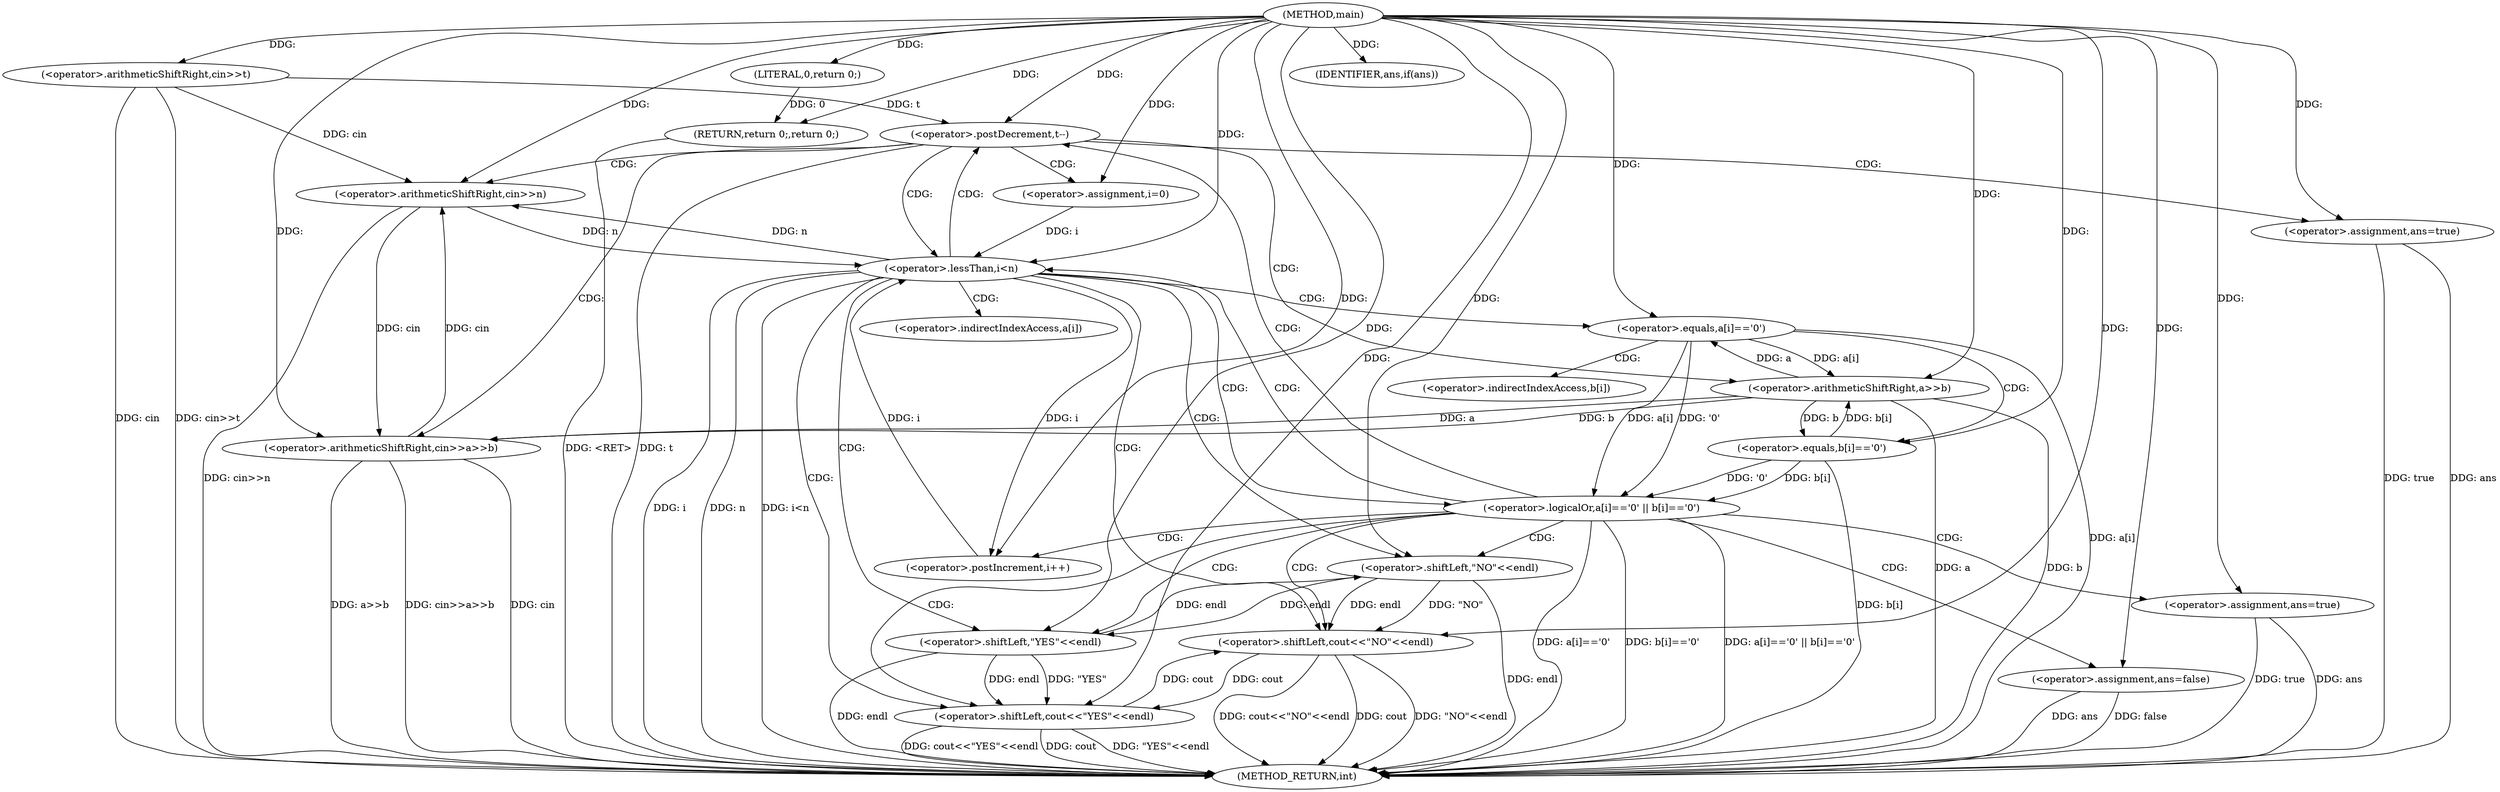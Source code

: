 digraph "main" {  
"1000101" [label = "(METHOD,main)" ]
"1000176" [label = "(METHOD_RETURN,int)" ]
"1000104" [label = "(<operator>.arithmeticShiftRight,cin>>t)" ]
"1000174" [label = "(RETURN,return 0;,return 0;)" ]
"1000108" [label = "(<operator>.postDecrement,t--)" ]
"1000175" [label = "(LITERAL,0,return 0;)" ]
"1000112" [label = "(<operator>.arithmeticShiftRight,cin>>n)" ]
"1000117" [label = "(<operator>.arithmeticShiftRight,cin>>a>>b)" ]
"1000123" [label = "(<operator>.assignment,ans=true)" ]
"1000128" [label = "(<operator>.assignment,i=0)" ]
"1000131" [label = "(<operator>.lessThan,i<n)" ]
"1000134" [label = "(<operator>.postIncrement,i++)" ]
"1000160" [label = "(IDENTIFIER,ans,if(ans))" ]
"1000119" [label = "(<operator>.arithmeticShiftRight,a>>b)" ]
"1000162" [label = "(<operator>.shiftLeft,cout<<\"YES\"<<endl)" ]
"1000138" [label = "(<operator>.logicalOr,a[i]=='0' || b[i]=='0')" ]
"1000169" [label = "(<operator>.shiftLeft,cout<<\"NO\"<<endl)" ]
"1000150" [label = "(<operator>.assignment,ans=true)" ]
"1000164" [label = "(<operator>.shiftLeft,\"YES\"<<endl)" ]
"1000139" [label = "(<operator>.equals,a[i]=='0')" ]
"1000144" [label = "(<operator>.equals,b[i]=='0')" ]
"1000155" [label = "(<operator>.assignment,ans=false)" ]
"1000171" [label = "(<operator>.shiftLeft,\"NO\"<<endl)" ]
"1000140" [label = "(<operator>.indirectIndexAccess,a[i])" ]
"1000145" [label = "(<operator>.indirectIndexAccess,b[i])" ]
  "1000174" -> "1000176"  [ label = "DDG: <RET>"] 
  "1000104" -> "1000176"  [ label = "DDG: cin"] 
  "1000104" -> "1000176"  [ label = "DDG: cin>>t"] 
  "1000108" -> "1000176"  [ label = "DDG: t"] 
  "1000112" -> "1000176"  [ label = "DDG: cin>>n"] 
  "1000117" -> "1000176"  [ label = "DDG: cin"] 
  "1000119" -> "1000176"  [ label = "DDG: a"] 
  "1000119" -> "1000176"  [ label = "DDG: b"] 
  "1000117" -> "1000176"  [ label = "DDG: a>>b"] 
  "1000117" -> "1000176"  [ label = "DDG: cin>>a>>b"] 
  "1000123" -> "1000176"  [ label = "DDG: ans"] 
  "1000123" -> "1000176"  [ label = "DDG: true"] 
  "1000131" -> "1000176"  [ label = "DDG: i"] 
  "1000131" -> "1000176"  [ label = "DDG: n"] 
  "1000131" -> "1000176"  [ label = "DDG: i<n"] 
  "1000139" -> "1000176"  [ label = "DDG: a[i]"] 
  "1000138" -> "1000176"  [ label = "DDG: a[i]=='0'"] 
  "1000144" -> "1000176"  [ label = "DDG: b[i]"] 
  "1000138" -> "1000176"  [ label = "DDG: b[i]=='0'"] 
  "1000138" -> "1000176"  [ label = "DDG: a[i]=='0' || b[i]=='0'"] 
  "1000155" -> "1000176"  [ label = "DDG: ans"] 
  "1000169" -> "1000176"  [ label = "DDG: cout"] 
  "1000171" -> "1000176"  [ label = "DDG: endl"] 
  "1000169" -> "1000176"  [ label = "DDG: \"NO\"<<endl"] 
  "1000169" -> "1000176"  [ label = "DDG: cout<<\"NO\"<<endl"] 
  "1000162" -> "1000176"  [ label = "DDG: cout"] 
  "1000164" -> "1000176"  [ label = "DDG: endl"] 
  "1000162" -> "1000176"  [ label = "DDG: \"YES\"<<endl"] 
  "1000162" -> "1000176"  [ label = "DDG: cout<<\"YES\"<<endl"] 
  "1000150" -> "1000176"  [ label = "DDG: ans"] 
  "1000150" -> "1000176"  [ label = "DDG: true"] 
  "1000155" -> "1000176"  [ label = "DDG: false"] 
  "1000175" -> "1000174"  [ label = "DDG: 0"] 
  "1000101" -> "1000174"  [ label = "DDG: "] 
  "1000101" -> "1000104"  [ label = "DDG: "] 
  "1000101" -> "1000175"  [ label = "DDG: "] 
  "1000104" -> "1000108"  [ label = "DDG: t"] 
  "1000101" -> "1000108"  [ label = "DDG: "] 
  "1000101" -> "1000123"  [ label = "DDG: "] 
  "1000104" -> "1000112"  [ label = "DDG: cin"] 
  "1000117" -> "1000112"  [ label = "DDG: cin"] 
  "1000101" -> "1000112"  [ label = "DDG: "] 
  "1000131" -> "1000112"  [ label = "DDG: n"] 
  "1000112" -> "1000117"  [ label = "DDG: cin"] 
  "1000101" -> "1000117"  [ label = "DDG: "] 
  "1000119" -> "1000117"  [ label = "DDG: a"] 
  "1000119" -> "1000117"  [ label = "DDG: b"] 
  "1000101" -> "1000128"  [ label = "DDG: "] 
  "1000101" -> "1000160"  [ label = "DDG: "] 
  "1000139" -> "1000119"  [ label = "DDG: a[i]"] 
  "1000101" -> "1000119"  [ label = "DDG: "] 
  "1000144" -> "1000119"  [ label = "DDG: b[i]"] 
  "1000128" -> "1000131"  [ label = "DDG: i"] 
  "1000134" -> "1000131"  [ label = "DDG: i"] 
  "1000101" -> "1000131"  [ label = "DDG: "] 
  "1000112" -> "1000131"  [ label = "DDG: n"] 
  "1000131" -> "1000134"  [ label = "DDG: i"] 
  "1000101" -> "1000134"  [ label = "DDG: "] 
  "1000169" -> "1000162"  [ label = "DDG: cout"] 
  "1000101" -> "1000162"  [ label = "DDG: "] 
  "1000164" -> "1000162"  [ label = "DDG: \"YES\""] 
  "1000164" -> "1000162"  [ label = "DDG: endl"] 
  "1000139" -> "1000138"  [ label = "DDG: '0'"] 
  "1000139" -> "1000138"  [ label = "DDG: a[i]"] 
  "1000144" -> "1000138"  [ label = "DDG: '0'"] 
  "1000144" -> "1000138"  [ label = "DDG: b[i]"] 
  "1000101" -> "1000150"  [ label = "DDG: "] 
  "1000101" -> "1000164"  [ label = "DDG: "] 
  "1000171" -> "1000164"  [ label = "DDG: endl"] 
  "1000162" -> "1000169"  [ label = "DDG: cout"] 
  "1000101" -> "1000169"  [ label = "DDG: "] 
  "1000171" -> "1000169"  [ label = "DDG: \"NO\""] 
  "1000171" -> "1000169"  [ label = "DDG: endl"] 
  "1000119" -> "1000139"  [ label = "DDG: a"] 
  "1000101" -> "1000139"  [ label = "DDG: "] 
  "1000119" -> "1000144"  [ label = "DDG: b"] 
  "1000101" -> "1000144"  [ label = "DDG: "] 
  "1000101" -> "1000155"  [ label = "DDG: "] 
  "1000101" -> "1000171"  [ label = "DDG: "] 
  "1000164" -> "1000171"  [ label = "DDG: endl"] 
  "1000108" -> "1000117"  [ label = "CDG: "] 
  "1000108" -> "1000128"  [ label = "CDG: "] 
  "1000108" -> "1000119"  [ label = "CDG: "] 
  "1000108" -> "1000112"  [ label = "CDG: "] 
  "1000108" -> "1000131"  [ label = "CDG: "] 
  "1000108" -> "1000123"  [ label = "CDG: "] 
  "1000131" -> "1000139"  [ label = "CDG: "] 
  "1000131" -> "1000108"  [ label = "CDG: "] 
  "1000131" -> "1000140"  [ label = "CDG: "] 
  "1000131" -> "1000138"  [ label = "CDG: "] 
  "1000131" -> "1000164"  [ label = "CDG: "] 
  "1000131" -> "1000169"  [ label = "CDG: "] 
  "1000131" -> "1000171"  [ label = "CDG: "] 
  "1000131" -> "1000162"  [ label = "CDG: "] 
  "1000138" -> "1000150"  [ label = "CDG: "] 
  "1000138" -> "1000131"  [ label = "CDG: "] 
  "1000138" -> "1000155"  [ label = "CDG: "] 
  "1000138" -> "1000134"  [ label = "CDG: "] 
  "1000138" -> "1000108"  [ label = "CDG: "] 
  "1000138" -> "1000164"  [ label = "CDG: "] 
  "1000138" -> "1000169"  [ label = "CDG: "] 
  "1000138" -> "1000171"  [ label = "CDG: "] 
  "1000138" -> "1000162"  [ label = "CDG: "] 
  "1000139" -> "1000144"  [ label = "CDG: "] 
  "1000139" -> "1000145"  [ label = "CDG: "] 
}
